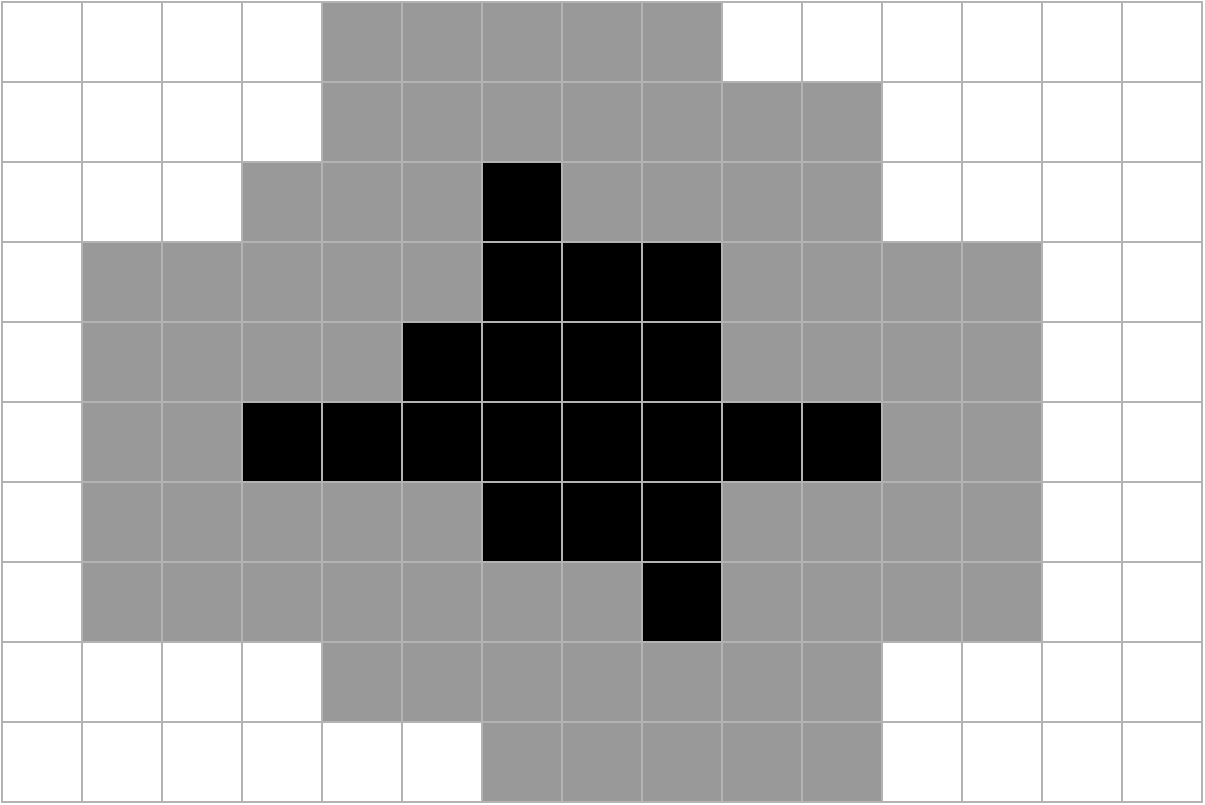 <mxfile version="15.2.7" type="device"><diagram id="1D6-x6IWn7VfOsLpVqZn" name="Page-1"><mxGraphModel dx="1355" dy="825" grid="1" gridSize="10" guides="1" tooltips="1" connect="1" arrows="1" fold="1" page="1" pageScale="1" pageWidth="850" pageHeight="1100" math="0" shadow="0"><root><mxCell id="0"/><mxCell id="1" parent="0"/><mxCell id="vE6wT62J8yles-A5SyHE-2" value="" style="rounded=0;whiteSpace=wrap;html=1;strokeColor=#B3B3B3;" vertex="1" parent="1"><mxGeometry x="80" y="80" width="40" height="40" as="geometry"/></mxCell><mxCell id="vE6wT62J8yles-A5SyHE-3" value="" style="rounded=0;whiteSpace=wrap;html=1;strokeColor=#B3B3B3;" vertex="1" parent="1"><mxGeometry x="120" y="80" width="40" height="40" as="geometry"/></mxCell><mxCell id="vE6wT62J8yles-A5SyHE-4" value="" style="rounded=0;whiteSpace=wrap;html=1;strokeColor=#B3B3B3;" vertex="1" parent="1"><mxGeometry x="160" y="80" width="40" height="40" as="geometry"/></mxCell><mxCell id="vE6wT62J8yles-A5SyHE-5" value="" style="rounded=0;whiteSpace=wrap;html=1;strokeColor=#B3B3B3;" vertex="1" parent="1"><mxGeometry x="200" y="80" width="40" height="40" as="geometry"/></mxCell><mxCell id="vE6wT62J8yles-A5SyHE-6" value="" style="rounded=0;whiteSpace=wrap;html=1;strokeColor=#B3B3B3;fillColor=#999999;" vertex="1" parent="1"><mxGeometry x="240" y="80" width="40" height="40" as="geometry"/></mxCell><mxCell id="vE6wT62J8yles-A5SyHE-7" value="" style="rounded=0;whiteSpace=wrap;html=1;strokeColor=#B3B3B3;fillColor=#999999;" vertex="1" parent="1"><mxGeometry x="280" y="80" width="40" height="40" as="geometry"/></mxCell><mxCell id="vE6wT62J8yles-A5SyHE-8" value="" style="rounded=0;whiteSpace=wrap;html=1;strokeColor=#B3B3B3;fillColor=#999999;" vertex="1" parent="1"><mxGeometry x="320" y="80" width="40" height="40" as="geometry"/></mxCell><mxCell id="vE6wT62J8yles-A5SyHE-9" value="" style="rounded=0;whiteSpace=wrap;html=1;strokeColor=#B3B3B3;fillColor=#999999;" vertex="1" parent="1"><mxGeometry x="360" y="80" width="40" height="40" as="geometry"/></mxCell><mxCell id="vE6wT62J8yles-A5SyHE-10" value="" style="rounded=0;whiteSpace=wrap;html=1;strokeColor=#B3B3B3;fillColor=#999999;" vertex="1" parent="1"><mxGeometry x="400" y="80" width="40" height="40" as="geometry"/></mxCell><mxCell id="vE6wT62J8yles-A5SyHE-11" value="" style="rounded=0;whiteSpace=wrap;html=1;strokeColor=#B3B3B3;" vertex="1" parent="1"><mxGeometry x="440" y="80" width="40" height="40" as="geometry"/></mxCell><mxCell id="vE6wT62J8yles-A5SyHE-12" value="" style="rounded=0;whiteSpace=wrap;html=1;strokeColor=#B3B3B3;" vertex="1" parent="1"><mxGeometry x="480" y="80" width="40" height="40" as="geometry"/></mxCell><mxCell id="vE6wT62J8yles-A5SyHE-13" value="" style="rounded=0;whiteSpace=wrap;html=1;strokeColor=#B3B3B3;" vertex="1" parent="1"><mxGeometry x="520" y="80" width="40" height="40" as="geometry"/></mxCell><mxCell id="vE6wT62J8yles-A5SyHE-14" value="" style="rounded=0;whiteSpace=wrap;html=1;strokeColor=#B3B3B3;" vertex="1" parent="1"><mxGeometry x="80" y="120" width="40" height="40" as="geometry"/></mxCell><mxCell id="vE6wT62J8yles-A5SyHE-15" value="" style="rounded=0;whiteSpace=wrap;html=1;strokeColor=#B3B3B3;" vertex="1" parent="1"><mxGeometry x="120" y="120" width="40" height="40" as="geometry"/></mxCell><mxCell id="vE6wT62J8yles-A5SyHE-16" value="" style="rounded=0;whiteSpace=wrap;html=1;strokeColor=#B3B3B3;" vertex="1" parent="1"><mxGeometry x="160" y="120" width="40" height="40" as="geometry"/></mxCell><mxCell id="vE6wT62J8yles-A5SyHE-17" value="" style="rounded=0;whiteSpace=wrap;html=1;strokeColor=#B3B3B3;" vertex="1" parent="1"><mxGeometry x="200" y="120" width="40" height="40" as="geometry"/></mxCell><mxCell id="vE6wT62J8yles-A5SyHE-18" value="" style="rounded=0;whiteSpace=wrap;html=1;strokeColor=#B3B3B3;fillColor=#999999;" vertex="1" parent="1"><mxGeometry x="240" y="120" width="40" height="40" as="geometry"/></mxCell><mxCell id="vE6wT62J8yles-A5SyHE-19" value="" style="rounded=0;whiteSpace=wrap;html=1;strokeColor=#B3B3B3;fillColor=#999999;" vertex="1" parent="1"><mxGeometry x="280" y="120" width="40" height="40" as="geometry"/></mxCell><mxCell id="vE6wT62J8yles-A5SyHE-20" value="" style="rounded=0;whiteSpace=wrap;html=1;strokeColor=#B3B3B3;fillColor=#999999;" vertex="1" parent="1"><mxGeometry x="320" y="120" width="40" height="40" as="geometry"/></mxCell><mxCell id="vE6wT62J8yles-A5SyHE-21" value="" style="rounded=0;whiteSpace=wrap;html=1;strokeColor=#B3B3B3;fillColor=#999999;" vertex="1" parent="1"><mxGeometry x="360" y="120" width="40" height="40" as="geometry"/></mxCell><mxCell id="vE6wT62J8yles-A5SyHE-22" value="" style="rounded=0;whiteSpace=wrap;html=1;strokeColor=#B3B3B3;fillColor=#999999;" vertex="1" parent="1"><mxGeometry x="400" y="120" width="40" height="40" as="geometry"/></mxCell><mxCell id="vE6wT62J8yles-A5SyHE-23" value="" style="rounded=0;whiteSpace=wrap;html=1;strokeColor=#B3B3B3;fillColor=#999999;" vertex="1" parent="1"><mxGeometry x="440" y="120" width="40" height="40" as="geometry"/></mxCell><mxCell id="vE6wT62J8yles-A5SyHE-24" value="" style="rounded=0;whiteSpace=wrap;html=1;strokeColor=#B3B3B3;fillColor=#999999;" vertex="1" parent="1"><mxGeometry x="480" y="120" width="40" height="40" as="geometry"/></mxCell><mxCell id="vE6wT62J8yles-A5SyHE-25" value="" style="rounded=0;whiteSpace=wrap;html=1;strokeColor=#B3B3B3;" vertex="1" parent="1"><mxGeometry x="520" y="120" width="40" height="40" as="geometry"/></mxCell><mxCell id="vE6wT62J8yles-A5SyHE-26" value="" style="rounded=0;whiteSpace=wrap;html=1;strokeColor=#B3B3B3;" vertex="1" parent="1"><mxGeometry x="80" y="160" width="40" height="40" as="geometry"/></mxCell><mxCell id="vE6wT62J8yles-A5SyHE-27" value="" style="rounded=0;whiteSpace=wrap;html=1;strokeColor=#B3B3B3;" vertex="1" parent="1"><mxGeometry x="120" y="160" width="40" height="40" as="geometry"/></mxCell><mxCell id="vE6wT62J8yles-A5SyHE-28" value="" style="rounded=0;whiteSpace=wrap;html=1;strokeColor=#B3B3B3;" vertex="1" parent="1"><mxGeometry x="160" y="160" width="40" height="40" as="geometry"/></mxCell><mxCell id="vE6wT62J8yles-A5SyHE-29" value="" style="rounded=0;whiteSpace=wrap;html=1;strokeColor=#B3B3B3;fillColor=#999999;" vertex="1" parent="1"><mxGeometry x="200" y="160" width="40" height="40" as="geometry"/></mxCell><mxCell id="vE6wT62J8yles-A5SyHE-30" value="" style="rounded=0;whiteSpace=wrap;html=1;strokeColor=#B3B3B3;fillColor=#999999;" vertex="1" parent="1"><mxGeometry x="240" y="160" width="40" height="40" as="geometry"/></mxCell><mxCell id="vE6wT62J8yles-A5SyHE-31" value="" style="rounded=0;whiteSpace=wrap;html=1;strokeColor=#B3B3B3;fillColor=#999999;" vertex="1" parent="1"><mxGeometry x="280" y="160" width="40" height="40" as="geometry"/></mxCell><mxCell id="vE6wT62J8yles-A5SyHE-32" value="" style="rounded=0;whiteSpace=wrap;html=1;strokeColor=#B3B3B3;fillColor=#000000;" vertex="1" parent="1"><mxGeometry x="320" y="160" width="40" height="40" as="geometry"/></mxCell><mxCell id="vE6wT62J8yles-A5SyHE-33" value="" style="rounded=0;whiteSpace=wrap;html=1;strokeColor=#B3B3B3;fillColor=#999999;" vertex="1" parent="1"><mxGeometry x="360" y="160" width="40" height="40" as="geometry"/></mxCell><mxCell id="vE6wT62J8yles-A5SyHE-34" value="" style="rounded=0;whiteSpace=wrap;html=1;strokeColor=#B3B3B3;fillColor=#999999;" vertex="1" parent="1"><mxGeometry x="400" y="160" width="40" height="40" as="geometry"/></mxCell><mxCell id="vE6wT62J8yles-A5SyHE-35" value="" style="rounded=0;whiteSpace=wrap;html=1;strokeColor=#B3B3B3;fillColor=#999999;" vertex="1" parent="1"><mxGeometry x="440" y="160" width="40" height="40" as="geometry"/></mxCell><mxCell id="vE6wT62J8yles-A5SyHE-36" value="" style="rounded=0;whiteSpace=wrap;html=1;strokeColor=#B3B3B3;fillColor=#999999;" vertex="1" parent="1"><mxGeometry x="480" y="160" width="40" height="40" as="geometry"/></mxCell><mxCell id="vE6wT62J8yles-A5SyHE-37" value="" style="rounded=0;whiteSpace=wrap;html=1;strokeColor=#B3B3B3;" vertex="1" parent="1"><mxGeometry x="520" y="160" width="40" height="40" as="geometry"/></mxCell><mxCell id="vE6wT62J8yles-A5SyHE-38" value="" style="rounded=0;whiteSpace=wrap;html=1;strokeColor=#B3B3B3;" vertex="1" parent="1"><mxGeometry x="80" y="200" width="40" height="40" as="geometry"/></mxCell><mxCell id="vE6wT62J8yles-A5SyHE-39" value="" style="rounded=0;whiteSpace=wrap;html=1;strokeColor=#B3B3B3;fillColor=#999999;" vertex="1" parent="1"><mxGeometry x="120" y="200" width="40" height="40" as="geometry"/></mxCell><mxCell id="vE6wT62J8yles-A5SyHE-40" value="" style="rounded=0;whiteSpace=wrap;html=1;strokeColor=#B3B3B3;fillColor=#999999;" vertex="1" parent="1"><mxGeometry x="160" y="200" width="40" height="40" as="geometry"/></mxCell><mxCell id="vE6wT62J8yles-A5SyHE-41" value="" style="rounded=0;whiteSpace=wrap;html=1;strokeColor=#B3B3B3;fillColor=#999999;" vertex="1" parent="1"><mxGeometry x="200" y="200" width="40" height="40" as="geometry"/></mxCell><mxCell id="vE6wT62J8yles-A5SyHE-42" value="" style="rounded=0;whiteSpace=wrap;html=1;strokeColor=#B3B3B3;fillColor=#999999;" vertex="1" parent="1"><mxGeometry x="240" y="200" width="40" height="40" as="geometry"/></mxCell><mxCell id="vE6wT62J8yles-A5SyHE-43" value="" style="rounded=0;whiteSpace=wrap;html=1;strokeColor=#B3B3B3;fillColor=#999999;" vertex="1" parent="1"><mxGeometry x="280" y="200" width="40" height="40" as="geometry"/></mxCell><mxCell id="vE6wT62J8yles-A5SyHE-44" value="" style="rounded=0;whiteSpace=wrap;html=1;strokeColor=#B3B3B3;fillColor=#000000;" vertex="1" parent="1"><mxGeometry x="320" y="200" width="40" height="40" as="geometry"/></mxCell><mxCell id="vE6wT62J8yles-A5SyHE-45" value="" style="rounded=0;whiteSpace=wrap;html=1;strokeColor=#B3B3B3;fillColor=#000000;" vertex="1" parent="1"><mxGeometry x="360" y="200" width="40" height="40" as="geometry"/></mxCell><mxCell id="vE6wT62J8yles-A5SyHE-46" value="" style="rounded=0;whiteSpace=wrap;html=1;strokeColor=#B3B3B3;fillColor=#000000;" vertex="1" parent="1"><mxGeometry x="400" y="200" width="40" height="40" as="geometry"/></mxCell><mxCell id="vE6wT62J8yles-A5SyHE-47" value="" style="rounded=0;whiteSpace=wrap;html=1;strokeColor=#B3B3B3;fillColor=#999999;" vertex="1" parent="1"><mxGeometry x="440" y="200" width="40" height="40" as="geometry"/></mxCell><mxCell id="vE6wT62J8yles-A5SyHE-48" value="" style="rounded=0;whiteSpace=wrap;html=1;strokeColor=#B3B3B3;fillColor=#999999;" vertex="1" parent="1"><mxGeometry x="480" y="200" width="40" height="40" as="geometry"/></mxCell><mxCell id="vE6wT62J8yles-A5SyHE-49" value="" style="rounded=0;whiteSpace=wrap;html=1;strokeColor=#B3B3B3;fillColor=#999999;" vertex="1" parent="1"><mxGeometry x="520" y="200" width="40" height="40" as="geometry"/></mxCell><mxCell id="vE6wT62J8yles-A5SyHE-50" value="" style="rounded=0;whiteSpace=wrap;html=1;strokeColor=#B3B3B3;" vertex="1" parent="1"><mxGeometry x="80" y="240" width="40" height="40" as="geometry"/></mxCell><mxCell id="vE6wT62J8yles-A5SyHE-51" value="" style="rounded=0;whiteSpace=wrap;html=1;strokeColor=#B3B3B3;fillColor=#999999;" vertex="1" parent="1"><mxGeometry x="120" y="240" width="40" height="40" as="geometry"/></mxCell><mxCell id="vE6wT62J8yles-A5SyHE-52" value="" style="rounded=0;whiteSpace=wrap;html=1;strokeColor=#B3B3B3;fillColor=#999999;" vertex="1" parent="1"><mxGeometry x="160" y="240" width="40" height="40" as="geometry"/></mxCell><mxCell id="vE6wT62J8yles-A5SyHE-53" value="" style="rounded=0;whiteSpace=wrap;html=1;strokeColor=#B3B3B3;fillColor=#999999;" vertex="1" parent="1"><mxGeometry x="200" y="240" width="40" height="40" as="geometry"/></mxCell><mxCell id="vE6wT62J8yles-A5SyHE-54" value="" style="rounded=0;whiteSpace=wrap;html=1;strokeColor=#B3B3B3;fillColor=#999999;" vertex="1" parent="1"><mxGeometry x="240" y="240" width="40" height="40" as="geometry"/></mxCell><mxCell id="vE6wT62J8yles-A5SyHE-55" value="" style="rounded=0;whiteSpace=wrap;html=1;strokeColor=#B3B3B3;fillColor=#000000;" vertex="1" parent="1"><mxGeometry x="280" y="240" width="40" height="40" as="geometry"/></mxCell><mxCell id="vE6wT62J8yles-A5SyHE-56" value="" style="rounded=0;whiteSpace=wrap;html=1;strokeColor=#B3B3B3;fillColor=#000000;" vertex="1" parent="1"><mxGeometry x="320" y="240" width="40" height="40" as="geometry"/></mxCell><mxCell id="vE6wT62J8yles-A5SyHE-57" value="" style="rounded=0;whiteSpace=wrap;html=1;strokeColor=#B3B3B3;fillColor=#000000;" vertex="1" parent="1"><mxGeometry x="360" y="240" width="40" height="40" as="geometry"/></mxCell><mxCell id="vE6wT62J8yles-A5SyHE-58" value="" style="rounded=0;whiteSpace=wrap;html=1;strokeColor=#B3B3B3;fillColor=#000000;" vertex="1" parent="1"><mxGeometry x="400" y="240" width="40" height="40" as="geometry"/></mxCell><mxCell id="vE6wT62J8yles-A5SyHE-59" value="" style="rounded=0;whiteSpace=wrap;html=1;strokeColor=#B3B3B3;fillColor=#999999;" vertex="1" parent="1"><mxGeometry x="440" y="240" width="40" height="40" as="geometry"/></mxCell><mxCell id="vE6wT62J8yles-A5SyHE-60" value="" style="rounded=0;whiteSpace=wrap;html=1;strokeColor=#B3B3B3;fillColor=#999999;" vertex="1" parent="1"><mxGeometry x="480" y="240" width="40" height="40" as="geometry"/></mxCell><mxCell id="vE6wT62J8yles-A5SyHE-61" value="" style="rounded=0;whiteSpace=wrap;html=1;strokeColor=#B3B3B3;fillColor=#999999;" vertex="1" parent="1"><mxGeometry x="520" y="240" width="40" height="40" as="geometry"/></mxCell><mxCell id="vE6wT62J8yles-A5SyHE-74" value="" style="rounded=0;whiteSpace=wrap;html=1;strokeColor=#B3B3B3;" vertex="1" parent="1"><mxGeometry x="80" y="280" width="40" height="40" as="geometry"/></mxCell><mxCell id="vE6wT62J8yles-A5SyHE-75" value="" style="rounded=0;whiteSpace=wrap;html=1;strokeColor=#B3B3B3;fillColor=#999999;" vertex="1" parent="1"><mxGeometry x="120" y="280" width="40" height="40" as="geometry"/></mxCell><mxCell id="vE6wT62J8yles-A5SyHE-76" value="" style="rounded=0;whiteSpace=wrap;html=1;strokeColor=#B3B3B3;fillColor=#999999;" vertex="1" parent="1"><mxGeometry x="160" y="280" width="40" height="40" as="geometry"/></mxCell><mxCell id="vE6wT62J8yles-A5SyHE-77" value="" style="rounded=0;whiteSpace=wrap;html=1;strokeColor=#B3B3B3;fillColor=#000000;" vertex="1" parent="1"><mxGeometry x="200" y="280" width="40" height="40" as="geometry"/></mxCell><mxCell id="vE6wT62J8yles-A5SyHE-78" value="" style="rounded=0;whiteSpace=wrap;html=1;strokeColor=#B3B3B3;fillColor=#000000;" vertex="1" parent="1"><mxGeometry x="240" y="280" width="40" height="40" as="geometry"/></mxCell><mxCell id="vE6wT62J8yles-A5SyHE-79" value="" style="rounded=0;whiteSpace=wrap;html=1;strokeColor=#B3B3B3;fillColor=#000000;" vertex="1" parent="1"><mxGeometry x="280" y="280" width="40" height="40" as="geometry"/></mxCell><mxCell id="vE6wT62J8yles-A5SyHE-80" value="" style="rounded=0;whiteSpace=wrap;html=1;strokeColor=#B3B3B3;fillColor=#000000;" vertex="1" parent="1"><mxGeometry x="320" y="280" width="40" height="40" as="geometry"/></mxCell><mxCell id="vE6wT62J8yles-A5SyHE-81" value="" style="rounded=0;whiteSpace=wrap;html=1;strokeColor=#B3B3B3;fillColor=#000000;" vertex="1" parent="1"><mxGeometry x="360" y="280" width="40" height="40" as="geometry"/></mxCell><mxCell id="vE6wT62J8yles-A5SyHE-82" value="" style="rounded=0;whiteSpace=wrap;html=1;strokeColor=#B3B3B3;fillColor=#000000;" vertex="1" parent="1"><mxGeometry x="400" y="280" width="40" height="40" as="geometry"/></mxCell><mxCell id="vE6wT62J8yles-A5SyHE-83" value="" style="rounded=0;whiteSpace=wrap;html=1;strokeColor=#B3B3B3;fillColor=#000000;" vertex="1" parent="1"><mxGeometry x="440" y="280" width="40" height="40" as="geometry"/></mxCell><mxCell id="vE6wT62J8yles-A5SyHE-84" value="" style="rounded=0;whiteSpace=wrap;html=1;strokeColor=#B3B3B3;fillColor=#000000;" vertex="1" parent="1"><mxGeometry x="480" y="280" width="40" height="40" as="geometry"/></mxCell><mxCell id="vE6wT62J8yles-A5SyHE-85" value="" style="rounded=0;whiteSpace=wrap;html=1;strokeColor=#B3B3B3;fillColor=#999999;" vertex="1" parent="1"><mxGeometry x="520" y="280" width="40" height="40" as="geometry"/></mxCell><mxCell id="vE6wT62J8yles-A5SyHE-86" value="" style="rounded=0;whiteSpace=wrap;html=1;strokeColor=#B3B3B3;" vertex="1" parent="1"><mxGeometry x="80" y="320" width="40" height="40" as="geometry"/></mxCell><mxCell id="vE6wT62J8yles-A5SyHE-87" value="" style="rounded=0;whiteSpace=wrap;html=1;strokeColor=#B3B3B3;fillColor=#999999;" vertex="1" parent="1"><mxGeometry x="120" y="320" width="40" height="40" as="geometry"/></mxCell><mxCell id="vE6wT62J8yles-A5SyHE-88" value="" style="rounded=0;whiteSpace=wrap;html=1;strokeColor=#B3B3B3;fillColor=#999999;" vertex="1" parent="1"><mxGeometry x="160" y="320" width="40" height="40" as="geometry"/></mxCell><mxCell id="vE6wT62J8yles-A5SyHE-89" value="" style="rounded=0;whiteSpace=wrap;html=1;strokeColor=#B3B3B3;fillColor=#999999;" vertex="1" parent="1"><mxGeometry x="200" y="320" width="40" height="40" as="geometry"/></mxCell><mxCell id="vE6wT62J8yles-A5SyHE-90" value="" style="rounded=0;whiteSpace=wrap;html=1;strokeColor=#B3B3B3;fillColor=#999999;" vertex="1" parent="1"><mxGeometry x="240" y="320" width="40" height="40" as="geometry"/></mxCell><mxCell id="vE6wT62J8yles-A5SyHE-91" value="" style="rounded=0;whiteSpace=wrap;html=1;strokeColor=#B3B3B3;fillColor=#999999;" vertex="1" parent="1"><mxGeometry x="280" y="320" width="40" height="40" as="geometry"/></mxCell><mxCell id="vE6wT62J8yles-A5SyHE-92" value="" style="rounded=0;whiteSpace=wrap;html=1;strokeColor=#B3B3B3;fillColor=#000000;" vertex="1" parent="1"><mxGeometry x="320" y="320" width="40" height="40" as="geometry"/></mxCell><mxCell id="vE6wT62J8yles-A5SyHE-93" value="" style="rounded=0;whiteSpace=wrap;html=1;strokeColor=#B3B3B3;fillColor=#000000;" vertex="1" parent="1"><mxGeometry x="360" y="320" width="40" height="40" as="geometry"/></mxCell><mxCell id="vE6wT62J8yles-A5SyHE-94" value="" style="rounded=0;whiteSpace=wrap;html=1;strokeColor=#B3B3B3;fillColor=#000000;" vertex="1" parent="1"><mxGeometry x="400" y="320" width="40" height="40" as="geometry"/></mxCell><mxCell id="vE6wT62J8yles-A5SyHE-95" value="" style="rounded=0;whiteSpace=wrap;html=1;strokeColor=#B3B3B3;fillColor=#999999;" vertex="1" parent="1"><mxGeometry x="440" y="320" width="40" height="40" as="geometry"/></mxCell><mxCell id="vE6wT62J8yles-A5SyHE-96" value="" style="rounded=0;whiteSpace=wrap;html=1;strokeColor=#B3B3B3;fillColor=#999999;" vertex="1" parent="1"><mxGeometry x="480" y="320" width="40" height="40" as="geometry"/></mxCell><mxCell id="vE6wT62J8yles-A5SyHE-97" value="" style="rounded=0;whiteSpace=wrap;html=1;strokeColor=#B3B3B3;fillColor=#999999;" vertex="1" parent="1"><mxGeometry x="520" y="320" width="40" height="40" as="geometry"/></mxCell><mxCell id="vE6wT62J8yles-A5SyHE-98" value="" style="rounded=0;whiteSpace=wrap;html=1;strokeColor=#B3B3B3;" vertex="1" parent="1"><mxGeometry x="80" y="360" width="40" height="40" as="geometry"/></mxCell><mxCell id="vE6wT62J8yles-A5SyHE-99" value="" style="rounded=0;whiteSpace=wrap;html=1;strokeColor=#B3B3B3;fillColor=#999999;" vertex="1" parent="1"><mxGeometry x="120" y="360" width="40" height="40" as="geometry"/></mxCell><mxCell id="vE6wT62J8yles-A5SyHE-100" value="" style="rounded=0;whiteSpace=wrap;html=1;strokeColor=#B3B3B3;fillColor=#999999;" vertex="1" parent="1"><mxGeometry x="160" y="360" width="40" height="40" as="geometry"/></mxCell><mxCell id="vE6wT62J8yles-A5SyHE-101" value="" style="rounded=0;whiteSpace=wrap;html=1;strokeColor=#B3B3B3;fillColor=#999999;" vertex="1" parent="1"><mxGeometry x="200" y="360" width="40" height="40" as="geometry"/></mxCell><mxCell id="vE6wT62J8yles-A5SyHE-102" value="" style="rounded=0;whiteSpace=wrap;html=1;strokeColor=#B3B3B3;fillColor=#999999;" vertex="1" parent="1"><mxGeometry x="240" y="360" width="40" height="40" as="geometry"/></mxCell><mxCell id="vE6wT62J8yles-A5SyHE-103" value="" style="rounded=0;whiteSpace=wrap;html=1;strokeColor=#B3B3B3;fillColor=#999999;" vertex="1" parent="1"><mxGeometry x="280" y="360" width="40" height="40" as="geometry"/></mxCell><mxCell id="vE6wT62J8yles-A5SyHE-104" value="" style="rounded=0;whiteSpace=wrap;html=1;strokeColor=#B3B3B3;fillColor=#999999;" vertex="1" parent="1"><mxGeometry x="320" y="360" width="40" height="40" as="geometry"/></mxCell><mxCell id="vE6wT62J8yles-A5SyHE-105" value="" style="rounded=0;whiteSpace=wrap;html=1;strokeColor=#B3B3B3;fillColor=#999999;" vertex="1" parent="1"><mxGeometry x="360" y="360" width="40" height="40" as="geometry"/></mxCell><mxCell id="vE6wT62J8yles-A5SyHE-106" value="" style="rounded=0;whiteSpace=wrap;html=1;strokeColor=#B3B3B3;fillColor=#000000;" vertex="1" parent="1"><mxGeometry x="400" y="360" width="40" height="40" as="geometry"/></mxCell><mxCell id="vE6wT62J8yles-A5SyHE-107" value="" style="rounded=0;whiteSpace=wrap;html=1;strokeColor=#B3B3B3;fillColor=#999999;" vertex="1" parent="1"><mxGeometry x="440" y="360" width="40" height="40" as="geometry"/></mxCell><mxCell id="vE6wT62J8yles-A5SyHE-108" value="" style="rounded=0;whiteSpace=wrap;html=1;strokeColor=#B3B3B3;fillColor=#999999;" vertex="1" parent="1"><mxGeometry x="480" y="360" width="40" height="40" as="geometry"/></mxCell><mxCell id="vE6wT62J8yles-A5SyHE-109" value="" style="rounded=0;whiteSpace=wrap;html=1;strokeColor=#B3B3B3;fillColor=#999999;" vertex="1" parent="1"><mxGeometry x="520" y="360" width="40" height="40" as="geometry"/></mxCell><mxCell id="vE6wT62J8yles-A5SyHE-110" value="" style="rounded=0;whiteSpace=wrap;html=1;strokeColor=#B3B3B3;" vertex="1" parent="1"><mxGeometry x="80" y="400" width="40" height="40" as="geometry"/></mxCell><mxCell id="vE6wT62J8yles-A5SyHE-111" value="" style="rounded=0;whiteSpace=wrap;html=1;strokeColor=#B3B3B3;" vertex="1" parent="1"><mxGeometry x="120" y="400" width="40" height="40" as="geometry"/></mxCell><mxCell id="vE6wT62J8yles-A5SyHE-112" value="" style="rounded=0;whiteSpace=wrap;html=1;strokeColor=#B3B3B3;" vertex="1" parent="1"><mxGeometry x="160" y="400" width="40" height="40" as="geometry"/></mxCell><mxCell id="vE6wT62J8yles-A5SyHE-113" value="" style="rounded=0;whiteSpace=wrap;html=1;strokeColor=#B3B3B3;" vertex="1" parent="1"><mxGeometry x="200" y="400" width="40" height="40" as="geometry"/></mxCell><mxCell id="vE6wT62J8yles-A5SyHE-114" value="" style="rounded=0;whiteSpace=wrap;html=1;strokeColor=#B3B3B3;fillColor=#999999;" vertex="1" parent="1"><mxGeometry x="240" y="400" width="40" height="40" as="geometry"/></mxCell><mxCell id="vE6wT62J8yles-A5SyHE-115" value="" style="rounded=0;whiteSpace=wrap;html=1;strokeColor=#B3B3B3;fillColor=#999999;" vertex="1" parent="1"><mxGeometry x="280" y="400" width="40" height="40" as="geometry"/></mxCell><mxCell id="vE6wT62J8yles-A5SyHE-116" value="" style="rounded=0;whiteSpace=wrap;html=1;strokeColor=#B3B3B3;fillColor=#999999;" vertex="1" parent="1"><mxGeometry x="320" y="400" width="40" height="40" as="geometry"/></mxCell><mxCell id="vE6wT62J8yles-A5SyHE-117" value="" style="rounded=0;whiteSpace=wrap;html=1;strokeColor=#B3B3B3;fillColor=#999999;" vertex="1" parent="1"><mxGeometry x="360" y="400" width="40" height="40" as="geometry"/></mxCell><mxCell id="vE6wT62J8yles-A5SyHE-118" value="" style="rounded=0;whiteSpace=wrap;html=1;strokeColor=#B3B3B3;fillColor=#999999;" vertex="1" parent="1"><mxGeometry x="400" y="400" width="40" height="40" as="geometry"/></mxCell><mxCell id="vE6wT62J8yles-A5SyHE-119" value="" style="rounded=0;whiteSpace=wrap;html=1;strokeColor=#B3B3B3;fillColor=#999999;" vertex="1" parent="1"><mxGeometry x="440" y="400" width="40" height="40" as="geometry"/></mxCell><mxCell id="vE6wT62J8yles-A5SyHE-120" value="" style="rounded=0;whiteSpace=wrap;html=1;strokeColor=#B3B3B3;fillColor=#999999;" vertex="1" parent="1"><mxGeometry x="480" y="400" width="40" height="40" as="geometry"/></mxCell><mxCell id="vE6wT62J8yles-A5SyHE-121" value="" style="rounded=0;whiteSpace=wrap;html=1;strokeColor=#B3B3B3;" vertex="1" parent="1"><mxGeometry x="520" y="400" width="40" height="40" as="geometry"/></mxCell><mxCell id="vE6wT62J8yles-A5SyHE-122" value="" style="rounded=0;whiteSpace=wrap;html=1;strokeColor=#B3B3B3;" vertex="1" parent="1"><mxGeometry x="80" y="440" width="40" height="40" as="geometry"/></mxCell><mxCell id="vE6wT62J8yles-A5SyHE-123" value="" style="rounded=0;whiteSpace=wrap;html=1;strokeColor=#B3B3B3;" vertex="1" parent="1"><mxGeometry x="120" y="440" width="40" height="40" as="geometry"/></mxCell><mxCell id="vE6wT62J8yles-A5SyHE-124" value="" style="rounded=0;whiteSpace=wrap;html=1;strokeColor=#B3B3B3;" vertex="1" parent="1"><mxGeometry x="160" y="440" width="40" height="40" as="geometry"/></mxCell><mxCell id="vE6wT62J8yles-A5SyHE-125" value="" style="rounded=0;whiteSpace=wrap;html=1;strokeColor=#B3B3B3;" vertex="1" parent="1"><mxGeometry x="200" y="440" width="40" height="40" as="geometry"/></mxCell><mxCell id="vE6wT62J8yles-A5SyHE-126" value="" style="rounded=0;whiteSpace=wrap;html=1;strokeColor=#B3B3B3;" vertex="1" parent="1"><mxGeometry x="240" y="440" width="40" height="40" as="geometry"/></mxCell><mxCell id="vE6wT62J8yles-A5SyHE-127" value="" style="rounded=0;whiteSpace=wrap;html=1;strokeColor=#B3B3B3;" vertex="1" parent="1"><mxGeometry x="280" y="440" width="40" height="40" as="geometry"/></mxCell><mxCell id="vE6wT62J8yles-A5SyHE-128" value="" style="rounded=0;whiteSpace=wrap;html=1;strokeColor=#B3B3B3;fillColor=#999999;" vertex="1" parent="1"><mxGeometry x="320" y="440" width="40" height="40" as="geometry"/></mxCell><mxCell id="vE6wT62J8yles-A5SyHE-129" value="" style="rounded=0;whiteSpace=wrap;html=1;strokeColor=#B3B3B3;fillColor=#999999;" vertex="1" parent="1"><mxGeometry x="360" y="440" width="40" height="40" as="geometry"/></mxCell><mxCell id="vE6wT62J8yles-A5SyHE-130" value="" style="rounded=0;whiteSpace=wrap;html=1;strokeColor=#B3B3B3;fillColor=#999999;" vertex="1" parent="1"><mxGeometry x="400" y="440" width="40" height="40" as="geometry"/></mxCell><mxCell id="vE6wT62J8yles-A5SyHE-131" value="" style="rounded=0;whiteSpace=wrap;html=1;strokeColor=#B3B3B3;fillColor=#999999;" vertex="1" parent="1"><mxGeometry x="440" y="440" width="40" height="40" as="geometry"/></mxCell><mxCell id="vE6wT62J8yles-A5SyHE-132" value="" style="rounded=0;whiteSpace=wrap;html=1;strokeColor=#B3B3B3;fillColor=#999999;" vertex="1" parent="1"><mxGeometry x="480" y="440" width="40" height="40" as="geometry"/></mxCell><mxCell id="vE6wT62J8yles-A5SyHE-133" value="" style="rounded=0;whiteSpace=wrap;html=1;strokeColor=#B3B3B3;" vertex="1" parent="1"><mxGeometry x="520" y="440" width="40" height="40" as="geometry"/></mxCell><mxCell id="vE6wT62J8yles-A5SyHE-134" value="" style="rounded=0;whiteSpace=wrap;html=1;strokeColor=#B3B3B3;" vertex="1" parent="1"><mxGeometry x="560" y="80" width="40" height="40" as="geometry"/></mxCell><mxCell id="vE6wT62J8yles-A5SyHE-135" value="" style="rounded=0;whiteSpace=wrap;html=1;strokeColor=#B3B3B3;" vertex="1" parent="1"><mxGeometry x="600" y="80" width="40" height="40" as="geometry"/></mxCell><mxCell id="vE6wT62J8yles-A5SyHE-136" value="" style="rounded=0;whiteSpace=wrap;html=1;strokeColor=#B3B3B3;" vertex="1" parent="1"><mxGeometry x="640" y="80" width="40" height="40" as="geometry"/></mxCell><mxCell id="vE6wT62J8yles-A5SyHE-137" value="" style="rounded=0;whiteSpace=wrap;html=1;strokeColor=#B3B3B3;" vertex="1" parent="1"><mxGeometry x="560" y="120" width="40" height="40" as="geometry"/></mxCell><mxCell id="vE6wT62J8yles-A5SyHE-138" value="" style="rounded=0;whiteSpace=wrap;html=1;strokeColor=#B3B3B3;" vertex="1" parent="1"><mxGeometry x="600" y="120" width="40" height="40" as="geometry"/></mxCell><mxCell id="vE6wT62J8yles-A5SyHE-139" value="" style="rounded=0;whiteSpace=wrap;html=1;strokeColor=#B3B3B3;" vertex="1" parent="1"><mxGeometry x="640" y="120" width="40" height="40" as="geometry"/></mxCell><mxCell id="vE6wT62J8yles-A5SyHE-140" value="" style="rounded=0;whiteSpace=wrap;html=1;strokeColor=#B3B3B3;" vertex="1" parent="1"><mxGeometry x="560" y="160" width="40" height="40" as="geometry"/></mxCell><mxCell id="vE6wT62J8yles-A5SyHE-141" value="" style="rounded=0;whiteSpace=wrap;html=1;strokeColor=#B3B3B3;" vertex="1" parent="1"><mxGeometry x="600" y="160" width="40" height="40" as="geometry"/></mxCell><mxCell id="vE6wT62J8yles-A5SyHE-142" value="" style="rounded=0;whiteSpace=wrap;html=1;strokeColor=#B3B3B3;" vertex="1" parent="1"><mxGeometry x="640" y="160" width="40" height="40" as="geometry"/></mxCell><mxCell id="vE6wT62J8yles-A5SyHE-143" value="" style="rounded=0;whiteSpace=wrap;html=1;strokeColor=#B3B3B3;fillColor=#999999;" vertex="1" parent="1"><mxGeometry x="560" y="200" width="40" height="40" as="geometry"/></mxCell><mxCell id="vE6wT62J8yles-A5SyHE-144" value="" style="rounded=0;whiteSpace=wrap;html=1;strokeColor=#B3B3B3;" vertex="1" parent="1"><mxGeometry x="600" y="200" width="40" height="40" as="geometry"/></mxCell><mxCell id="vE6wT62J8yles-A5SyHE-145" value="" style="rounded=0;whiteSpace=wrap;html=1;strokeColor=#B3B3B3;" vertex="1" parent="1"><mxGeometry x="640" y="200" width="40" height="40" as="geometry"/></mxCell><mxCell id="vE6wT62J8yles-A5SyHE-146" value="" style="rounded=0;whiteSpace=wrap;html=1;strokeColor=#B3B3B3;fillColor=#999999;" vertex="1" parent="1"><mxGeometry x="560" y="240" width="40" height="40" as="geometry"/></mxCell><mxCell id="vE6wT62J8yles-A5SyHE-147" value="" style="rounded=0;whiteSpace=wrap;html=1;strokeColor=#B3B3B3;" vertex="1" parent="1"><mxGeometry x="600" y="240" width="40" height="40" as="geometry"/></mxCell><mxCell id="vE6wT62J8yles-A5SyHE-148" value="" style="rounded=0;whiteSpace=wrap;html=1;strokeColor=#B3B3B3;" vertex="1" parent="1"><mxGeometry x="640" y="240" width="40" height="40" as="geometry"/></mxCell><mxCell id="vE6wT62J8yles-A5SyHE-149" value="" style="rounded=0;whiteSpace=wrap;html=1;strokeColor=#B3B3B3;fillColor=#999999;" vertex="1" parent="1"><mxGeometry x="560" y="280" width="40" height="40" as="geometry"/></mxCell><mxCell id="vE6wT62J8yles-A5SyHE-150" value="" style="rounded=0;whiteSpace=wrap;html=1;strokeColor=#B3B3B3;" vertex="1" parent="1"><mxGeometry x="600" y="280" width="40" height="40" as="geometry"/></mxCell><mxCell id="vE6wT62J8yles-A5SyHE-151" value="" style="rounded=0;whiteSpace=wrap;html=1;strokeColor=#B3B3B3;" vertex="1" parent="1"><mxGeometry x="640" y="280" width="40" height="40" as="geometry"/></mxCell><mxCell id="vE6wT62J8yles-A5SyHE-152" value="" style="rounded=0;whiteSpace=wrap;html=1;strokeColor=#B3B3B3;fillColor=#999999;" vertex="1" parent="1"><mxGeometry x="560" y="320" width="40" height="40" as="geometry"/></mxCell><mxCell id="vE6wT62J8yles-A5SyHE-153" value="" style="rounded=0;whiteSpace=wrap;html=1;strokeColor=#B3B3B3;" vertex="1" parent="1"><mxGeometry x="600" y="320" width="40" height="40" as="geometry"/></mxCell><mxCell id="vE6wT62J8yles-A5SyHE-154" value="" style="rounded=0;whiteSpace=wrap;html=1;strokeColor=#B3B3B3;" vertex="1" parent="1"><mxGeometry x="640" y="320" width="40" height="40" as="geometry"/></mxCell><mxCell id="vE6wT62J8yles-A5SyHE-155" value="" style="rounded=0;whiteSpace=wrap;html=1;strokeColor=#B3B3B3;fillColor=#999999;" vertex="1" parent="1"><mxGeometry x="560" y="360" width="40" height="40" as="geometry"/></mxCell><mxCell id="vE6wT62J8yles-A5SyHE-156" value="" style="rounded=0;whiteSpace=wrap;html=1;strokeColor=#B3B3B3;" vertex="1" parent="1"><mxGeometry x="600" y="360" width="40" height="40" as="geometry"/></mxCell><mxCell id="vE6wT62J8yles-A5SyHE-157" value="" style="rounded=0;whiteSpace=wrap;html=1;strokeColor=#B3B3B3;" vertex="1" parent="1"><mxGeometry x="640" y="360" width="40" height="40" as="geometry"/></mxCell><mxCell id="vE6wT62J8yles-A5SyHE-158" value="" style="rounded=0;whiteSpace=wrap;html=1;strokeColor=#B3B3B3;" vertex="1" parent="1"><mxGeometry x="560" y="400" width="40" height="40" as="geometry"/></mxCell><mxCell id="vE6wT62J8yles-A5SyHE-159" value="" style="rounded=0;whiteSpace=wrap;html=1;strokeColor=#B3B3B3;" vertex="1" parent="1"><mxGeometry x="600" y="400" width="40" height="40" as="geometry"/></mxCell><mxCell id="vE6wT62J8yles-A5SyHE-160" value="" style="rounded=0;whiteSpace=wrap;html=1;strokeColor=#B3B3B3;" vertex="1" parent="1"><mxGeometry x="640" y="400" width="40" height="40" as="geometry"/></mxCell><mxCell id="vE6wT62J8yles-A5SyHE-161" value="" style="rounded=0;whiteSpace=wrap;html=1;strokeColor=#B3B3B3;" vertex="1" parent="1"><mxGeometry x="560" y="440" width="40" height="40" as="geometry"/></mxCell><mxCell id="vE6wT62J8yles-A5SyHE-162" value="" style="rounded=0;whiteSpace=wrap;html=1;strokeColor=#B3B3B3;" vertex="1" parent="1"><mxGeometry x="600" y="440" width="40" height="40" as="geometry"/></mxCell><mxCell id="vE6wT62J8yles-A5SyHE-163" value="" style="rounded=0;whiteSpace=wrap;html=1;strokeColor=#B3B3B3;" vertex="1" parent="1"><mxGeometry x="640" y="440" width="40" height="40" as="geometry"/></mxCell></root></mxGraphModel></diagram></mxfile>